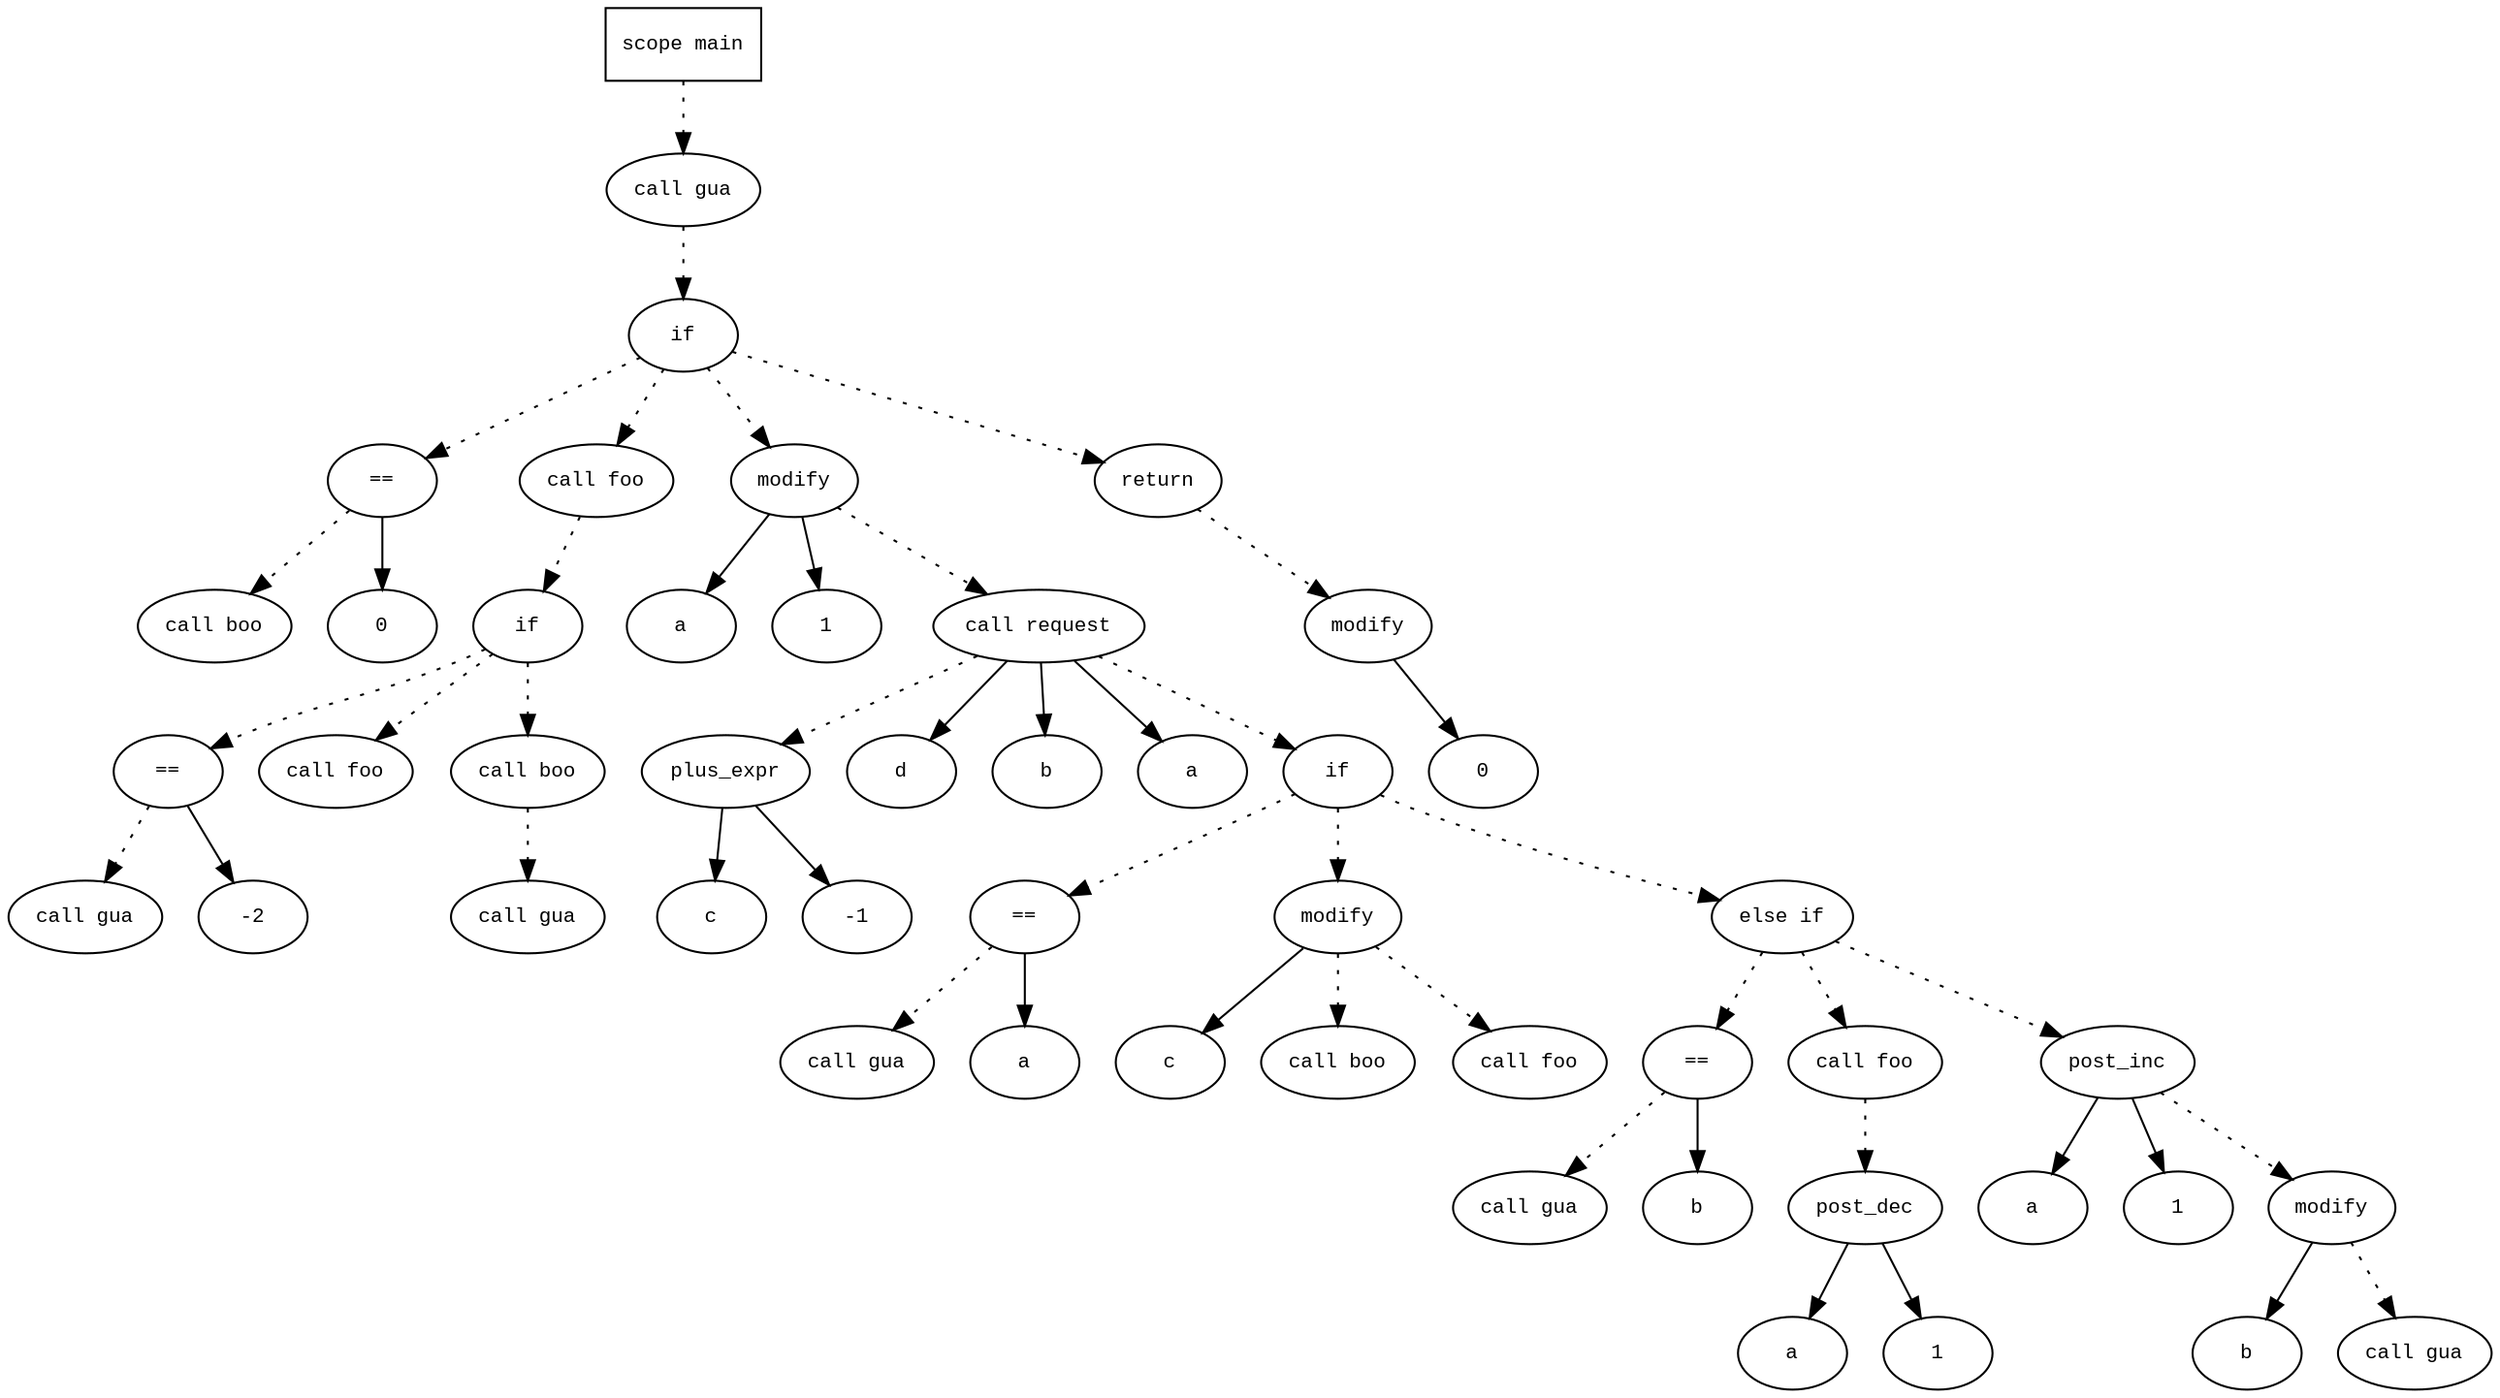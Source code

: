 digraph AST {
  graph [fontname="Times New Roman",fontsize=10];
  node  [fontname="Courier New",fontsize=10];
  edge  [fontname="Times New Roman",fontsize=10];

  node1 [label="scope main",shape=box];
  node2 [label="call gua",shape=ellipse];
  node1 -> node2 [style=dotted]
  node3 [label="if",shape=ellipse];
  node2 -> node3 [style=dotted]
  node4 [label="==",shape=ellipse];
  node5 [label="call boo",shape=ellipse];
  node4 -> node5 [style=dotted]
  node6 [label="0",shape=ellipse];
  node4->node6;
  node3 -> node4 [style=dotted]
  node7 [label="call foo",shape=ellipse];
  node3 -> node7 [style=dotted]
  node8 [label="if",shape=ellipse];
  node7 -> node8 [style=dotted]
  node9 [label="==",shape=ellipse];
  node10 [label="call gua",shape=ellipse];
  node9 -> node10 [style=dotted]
  node11 [label="-2",shape=ellipse];
  node9->node11;
  node8 -> node9 [style=dotted]
  node12 [label="call foo",shape=ellipse];
  node8 -> node12 [style=dotted]
  node13 [label="call boo",shape=ellipse];
  node8 -> node13 [style=dotted]
  node14 [label="call gua",shape=ellipse];
  node13 -> node14 [style=dotted]
  node15 [label="modify",shape=ellipse];
  node16 [label="a",shape=ellipse];
  node15->node16;
  node17 [label="1",shape=ellipse];
  node15->node17;
  node3 -> node15 [style=dotted]
  node18 [label="call request",shape=ellipse];
  node19 [label="plus_expr",shape=ellipse];
  node20 [label="c",shape=ellipse];
  node19->node20;
  node21 [label="-1",shape=ellipse];
  node19->node21;
  node18 -> node19 [style=dotted]
  node22 [label="d",shape=ellipse];
  node18->node22;
  node23 [label="b",shape=ellipse];
  node18->node23;
  node24 [label="a",shape=ellipse];
  node18->node24;
  node15 -> node18 [style=dotted]
  node25 [label="if",shape=ellipse];
  node18 -> node25 [style=dotted]
  node26 [label="==",shape=ellipse];
  node27 [label="call gua",shape=ellipse];
  node26 -> node27 [style=dotted]
  node28 [label="a",shape=ellipse];
  node26->node28;
  node25 -> node26 [style=dotted]
  node29 [label="modify",shape=ellipse];
  node30 [label="c",shape=ellipse];
  node29->node30;
  node31 [label="call boo",shape=ellipse];
  node29 -> node31 [style=dotted]
  node25 -> node29 [style=dotted]
  node32 [label="call foo",shape=ellipse];
  node29 -> node32 [style=dotted]
  node33 [label="else if",shape=ellipse];
  node25 -> node33 [style=dotted]
  node34 [label="==",shape=ellipse];
  node35 [label="call gua",shape=ellipse];
  node34 -> node35 [style=dotted]
  node36 [label="b",shape=ellipse];
  node34->node36;
  node33 -> node34 [style=dotted]
  node37 [label="call foo",shape=ellipse];
  node33 -> node37 [style=dotted]
  node38 [label="post_dec",shape=ellipse];
  node39 [label="a",shape=ellipse];
  node38->node39;
  node40 [label="1",shape=ellipse];
  node38->node40;
  node37 -> node38 [style=dotted]
  node41 [label="post_inc",shape=ellipse];
  node42 [label="a",shape=ellipse];
  node41->node42;
  node43 [label="1",shape=ellipse];
  node41->node43;
  node33 -> node41 [style=dotted]
  node44 [label="modify",shape=ellipse];
  node45 [label="b",shape=ellipse];
  node44->node45;
  node46 [label="call gua",shape=ellipse];
  node44 -> node46 [style=dotted]
  node41 -> node44 [style=dotted]
  node47 [label="return",shape=ellipse];
  node48 [label="modify",shape=ellipse];
  node49 [label="0",shape=ellipse];
  node48->node49;
  node47 -> node48 [style=dotted]
  node3 -> node47 [style=dotted]
} 